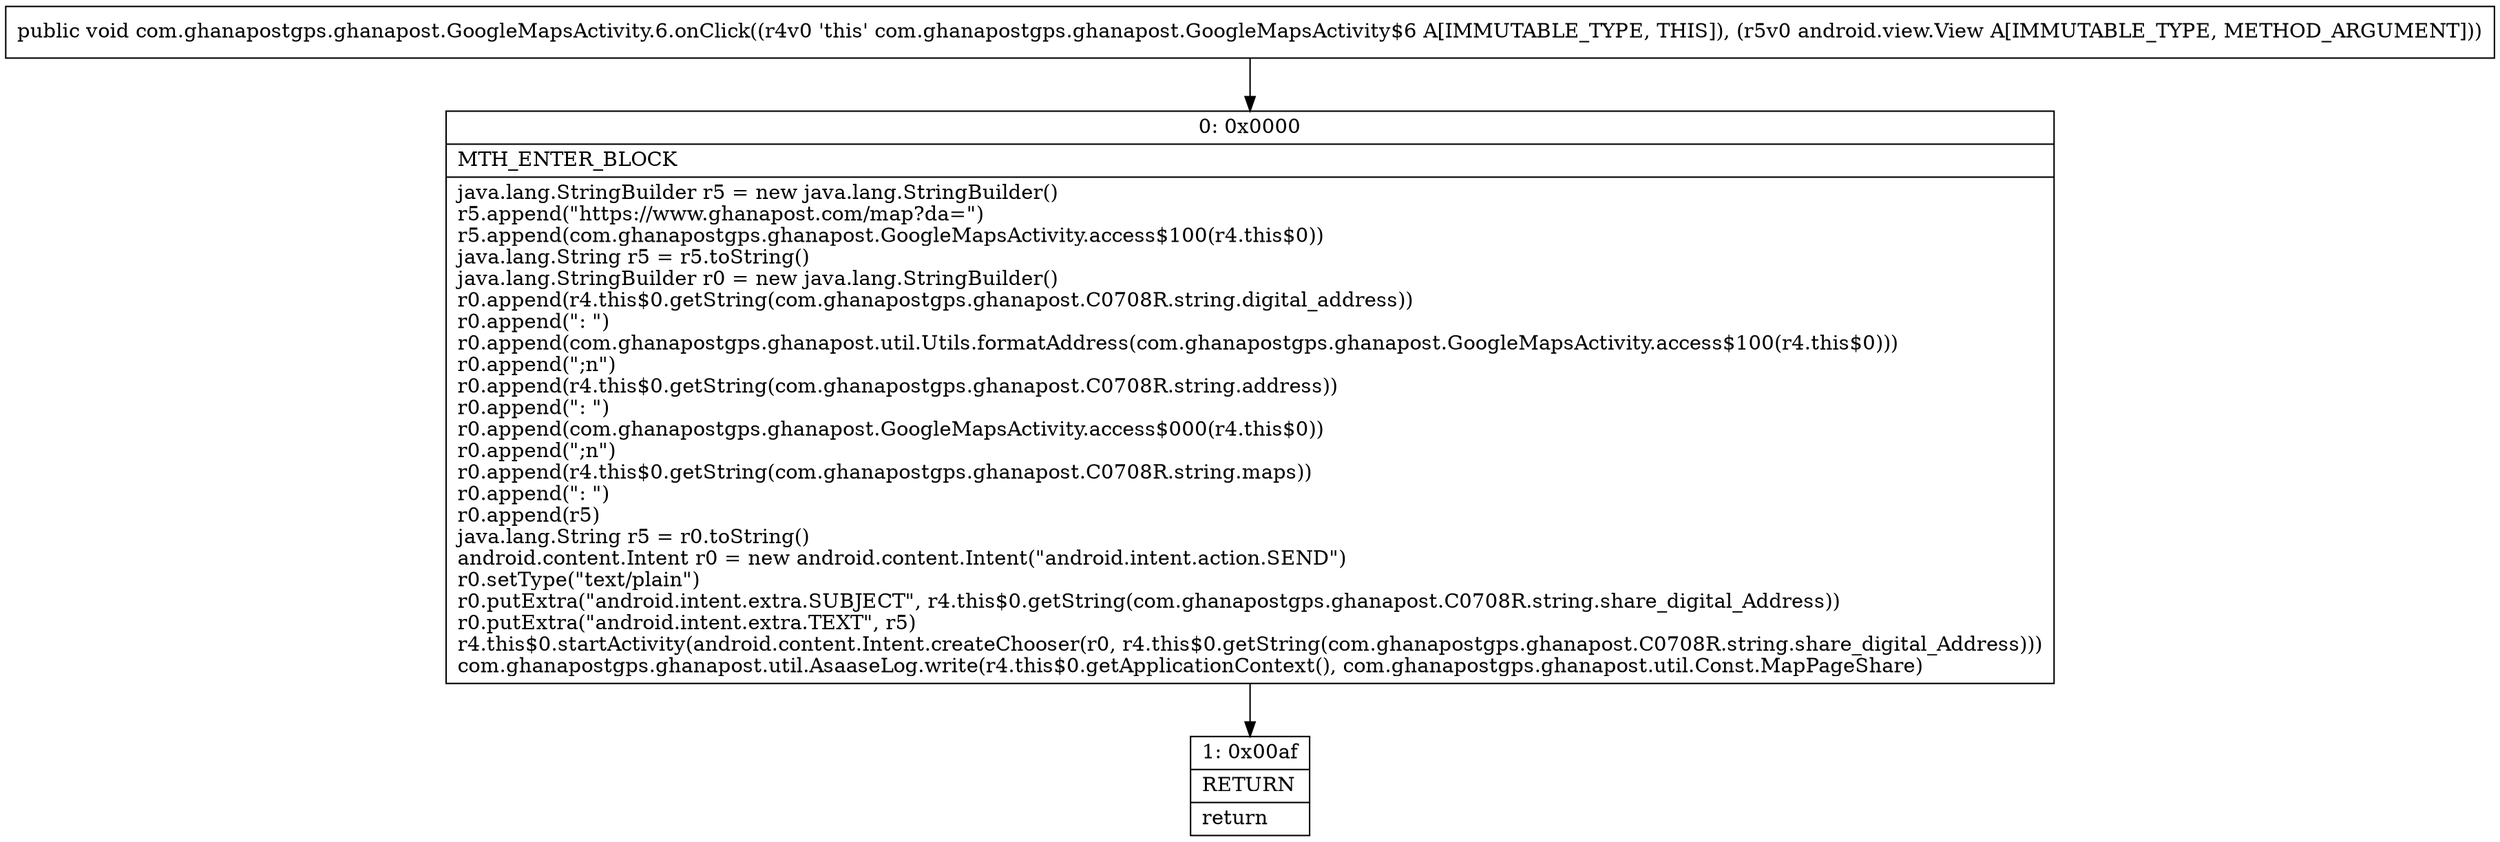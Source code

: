 digraph "CFG forcom.ghanapostgps.ghanapost.GoogleMapsActivity.6.onClick(Landroid\/view\/View;)V" {
Node_0 [shape=record,label="{0\:\ 0x0000|MTH_ENTER_BLOCK\l|java.lang.StringBuilder r5 = new java.lang.StringBuilder()\lr5.append(\"https:\/\/www.ghanapost.com\/map?da=\")\lr5.append(com.ghanapostgps.ghanapost.GoogleMapsActivity.access$100(r4.this$0))\ljava.lang.String r5 = r5.toString()\ljava.lang.StringBuilder r0 = new java.lang.StringBuilder()\lr0.append(r4.this$0.getString(com.ghanapostgps.ghanapost.C0708R.string.digital_address))\lr0.append(\": \")\lr0.append(com.ghanapostgps.ghanapost.util.Utils.formatAddress(com.ghanapostgps.ghanapost.GoogleMapsActivity.access$100(r4.this$0)))\lr0.append(\";n\")\lr0.append(r4.this$0.getString(com.ghanapostgps.ghanapost.C0708R.string.address))\lr0.append(\": \")\lr0.append(com.ghanapostgps.ghanapost.GoogleMapsActivity.access$000(r4.this$0))\lr0.append(\";n\")\lr0.append(r4.this$0.getString(com.ghanapostgps.ghanapost.C0708R.string.maps))\lr0.append(\": \")\lr0.append(r5)\ljava.lang.String r5 = r0.toString()\landroid.content.Intent r0 = new android.content.Intent(\"android.intent.action.SEND\")\lr0.setType(\"text\/plain\")\lr0.putExtra(\"android.intent.extra.SUBJECT\", r4.this$0.getString(com.ghanapostgps.ghanapost.C0708R.string.share_digital_Address))\lr0.putExtra(\"android.intent.extra.TEXT\", r5)\lr4.this$0.startActivity(android.content.Intent.createChooser(r0, r4.this$0.getString(com.ghanapostgps.ghanapost.C0708R.string.share_digital_Address)))\lcom.ghanapostgps.ghanapost.util.AsaaseLog.write(r4.this$0.getApplicationContext(), com.ghanapostgps.ghanapost.util.Const.MapPageShare)\l}"];
Node_1 [shape=record,label="{1\:\ 0x00af|RETURN\l|return\l}"];
MethodNode[shape=record,label="{public void com.ghanapostgps.ghanapost.GoogleMapsActivity.6.onClick((r4v0 'this' com.ghanapostgps.ghanapost.GoogleMapsActivity$6 A[IMMUTABLE_TYPE, THIS]), (r5v0 android.view.View A[IMMUTABLE_TYPE, METHOD_ARGUMENT])) }"];
MethodNode -> Node_0;
Node_0 -> Node_1;
}

